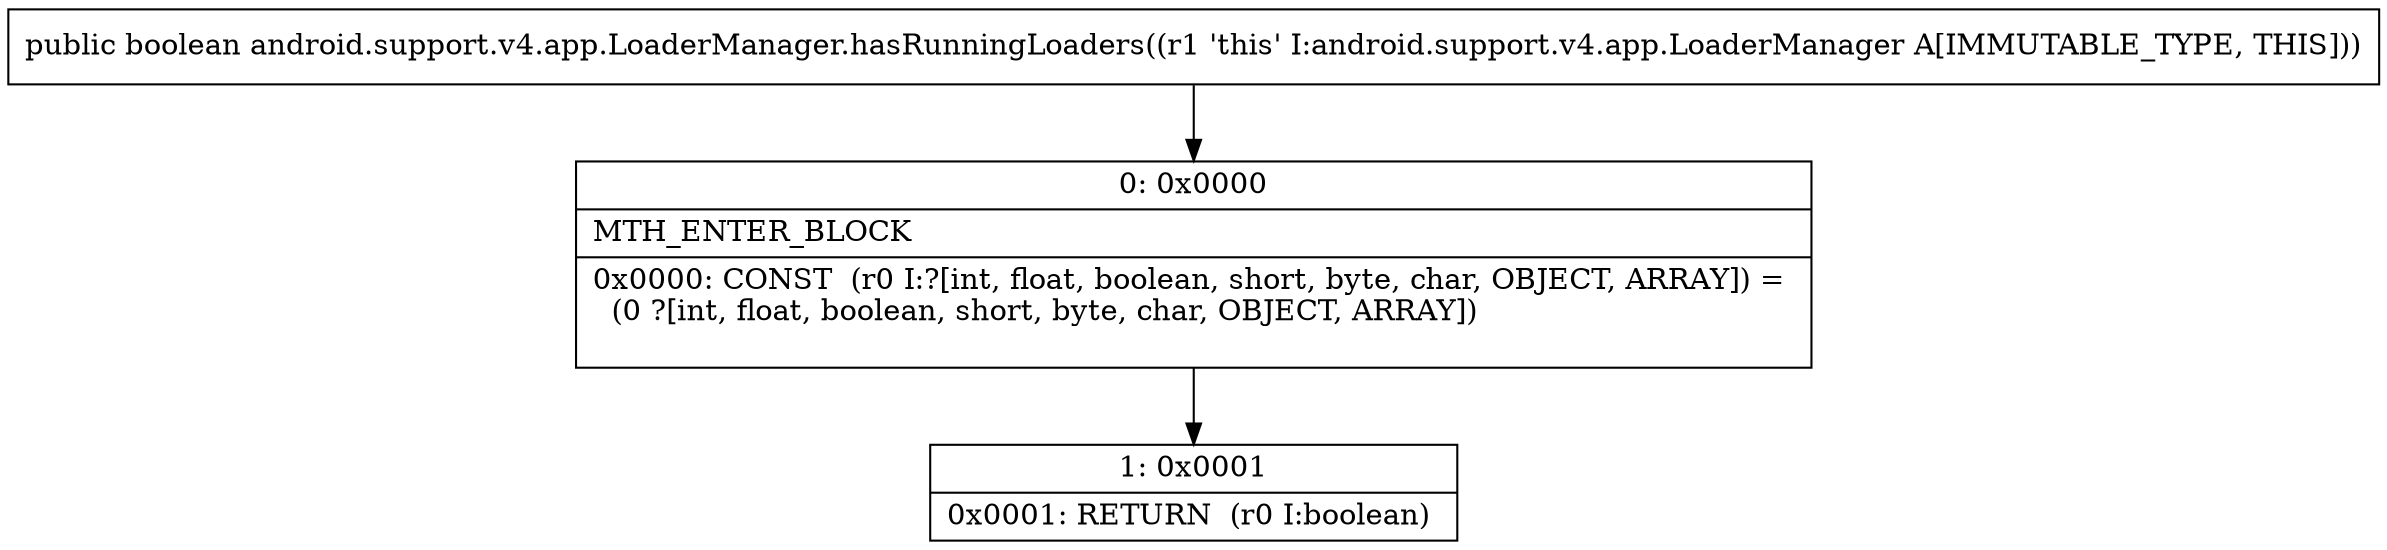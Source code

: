 digraph "CFG forandroid.support.v4.app.LoaderManager.hasRunningLoaders()Z" {
Node_0 [shape=record,label="{0\:\ 0x0000|MTH_ENTER_BLOCK\l|0x0000: CONST  (r0 I:?[int, float, boolean, short, byte, char, OBJECT, ARRAY]) = \l  (0 ?[int, float, boolean, short, byte, char, OBJECT, ARRAY])\l \l}"];
Node_1 [shape=record,label="{1\:\ 0x0001|0x0001: RETURN  (r0 I:boolean) \l}"];
MethodNode[shape=record,label="{public boolean android.support.v4.app.LoaderManager.hasRunningLoaders((r1 'this' I:android.support.v4.app.LoaderManager A[IMMUTABLE_TYPE, THIS])) }"];
MethodNode -> Node_0;
Node_0 -> Node_1;
}

